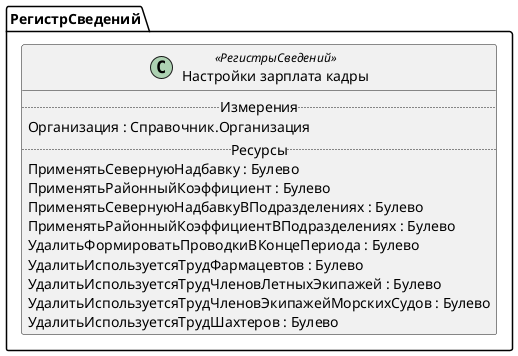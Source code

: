 ﻿@startuml НастройкиЗарплатаКадры
'!include templates.wsd
'..\include templates.wsd
class РегистрСведений.НастройкиЗарплатаКадры as "Настройки зарплата кадры" <<РегистрыСведений>>
{
..Измерения..
Организация : Справочник.Организация
..Ресурсы..
ПрименятьСевернуюНадбавку : Булево
ПрименятьРайонныйКоэффициент : Булево
ПрименятьСевернуюНадбавкуВПодразделениях : Булево
ПрименятьРайонныйКоэффициентВПодразделениях : Булево
УдалитьФормироватьПроводкиВКонцеПериода : Булево
УдалитьИспользуетсяТрудФармацевтов : Булево
УдалитьИспользуетсяТрудЧленовЛетныхЭкипажей : Булево
УдалитьИспользуетсяТрудЧленовЭкипажейМорскихСудов : Булево
УдалитьИспользуетсяТрудШахтеров : Булево
}
@enduml
